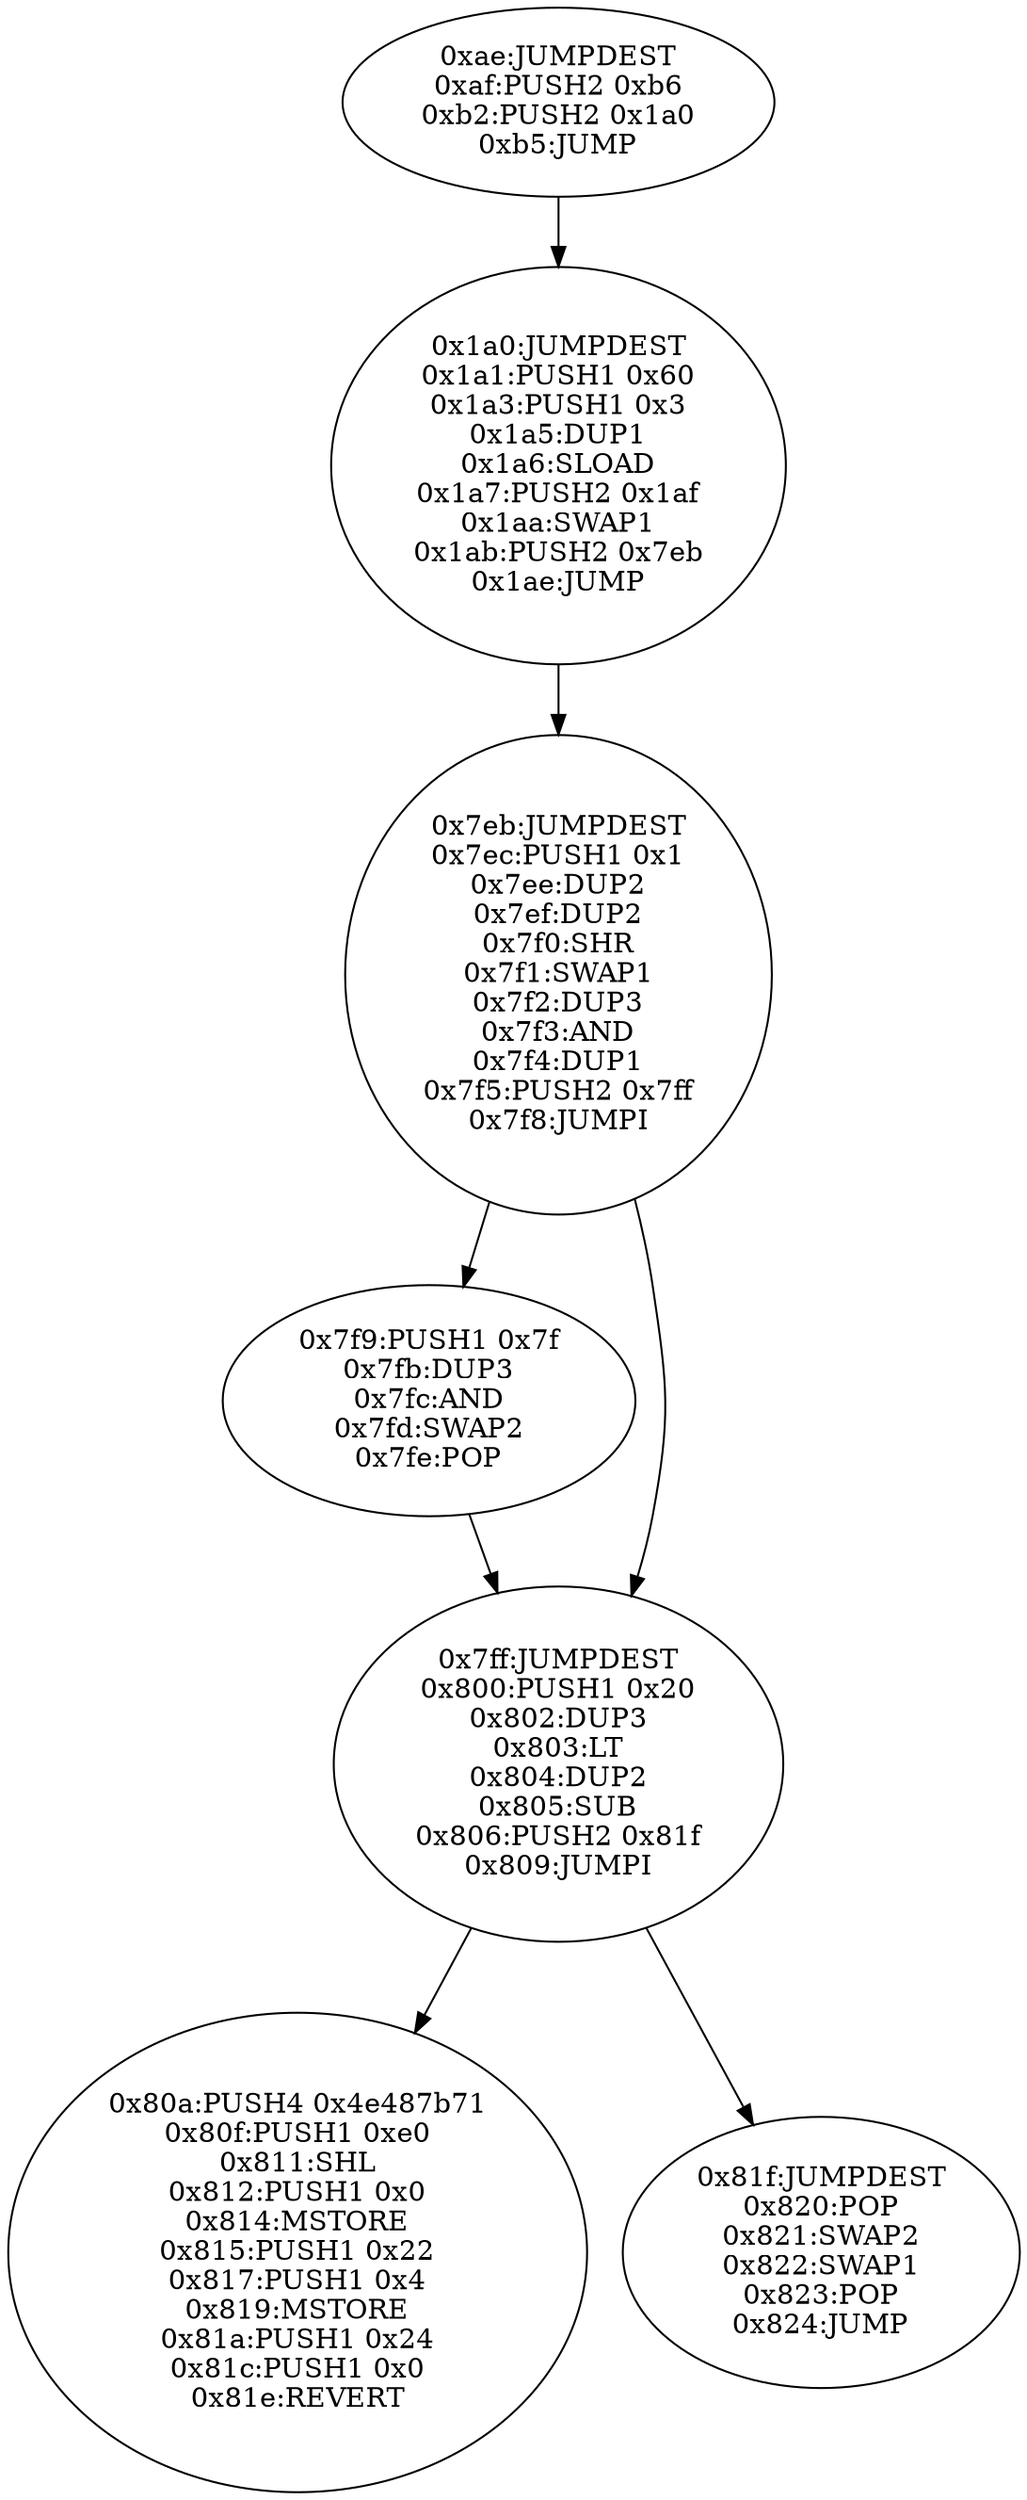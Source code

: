digraph{
174[label="0xae:JUMPDEST
0xaf:PUSH2 0xb6
0xb2:PUSH2 0x1a0
0xb5:JUMP"]
174 -> 416
416[label="0x1a0:JUMPDEST
0x1a1:PUSH1 0x60
0x1a3:PUSH1 0x3
0x1a5:DUP1
0x1a6:SLOAD
0x1a7:PUSH2 0x1af
0x1aa:SWAP1
0x1ab:PUSH2 0x7eb
0x1ae:JUMP"]
416 -> 2027
2027[label="0x7eb:JUMPDEST
0x7ec:PUSH1 0x1
0x7ee:DUP2
0x7ef:DUP2
0x7f0:SHR
0x7f1:SWAP1
0x7f2:DUP3
0x7f3:AND
0x7f4:DUP1
0x7f5:PUSH2 0x7ff
0x7f8:JUMPI"]
2027 -> 2041
2027 -> 2047
2041[label="0x7f9:PUSH1 0x7f
0x7fb:DUP3
0x7fc:AND
0x7fd:SWAP2
0x7fe:POP"]
2041 -> 2047
2047[label="0x7ff:JUMPDEST
0x800:PUSH1 0x20
0x802:DUP3
0x803:LT
0x804:DUP2
0x805:SUB
0x806:PUSH2 0x81f
0x809:JUMPI"]
2047 -> 2058
2047 -> 2079
2058[label="0x80a:PUSH4 0x4e487b71
0x80f:PUSH1 0xe0
0x811:SHL
0x812:PUSH1 0x0
0x814:MSTORE
0x815:PUSH1 0x22
0x817:PUSH1 0x4
0x819:MSTORE
0x81a:PUSH1 0x24
0x81c:PUSH1 0x0
0x81e:REVERT"]
2079[label="0x81f:JUMPDEST
0x820:POP
0x821:SWAP2
0x822:SWAP1
0x823:POP
0x824:JUMP"]

}